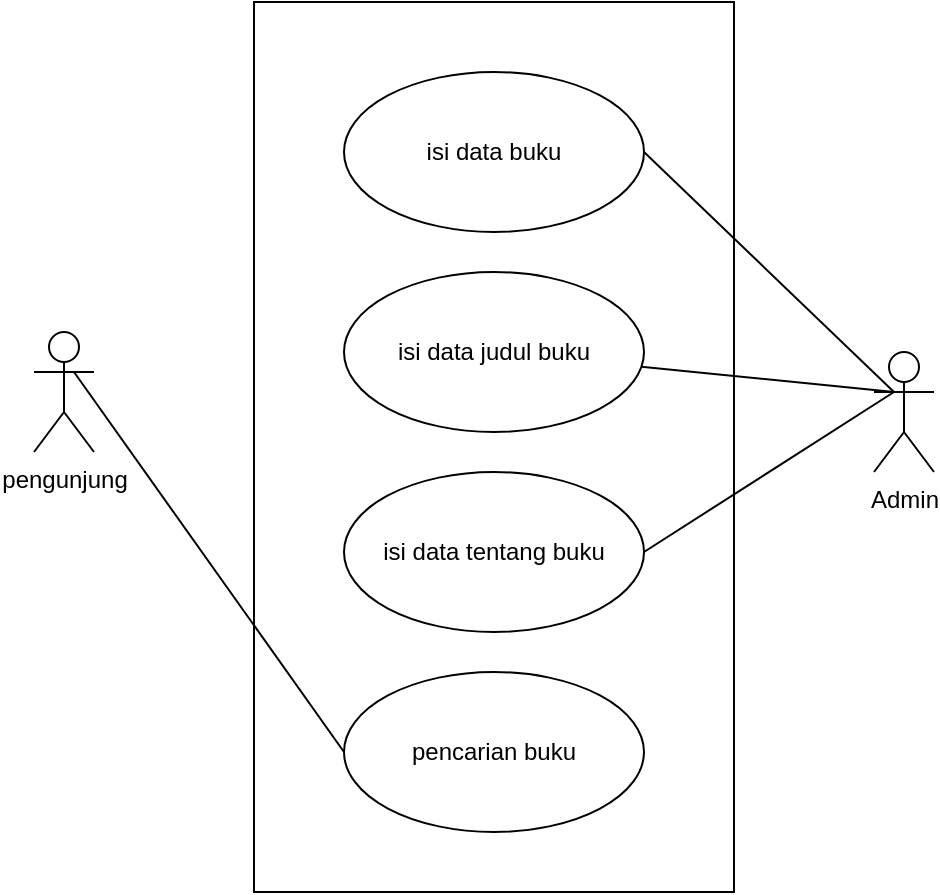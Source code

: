 <mxfile version="22.1.3" type="github">
  <diagram name="Halaman-1" id="DXYApmoeqI3KBsbJYd7E">
    <mxGraphModel dx="503" dy="273" grid="1" gridSize="10" guides="1" tooltips="1" connect="1" arrows="1" fold="1" page="1" pageScale="1" pageWidth="827" pageHeight="1169" math="0" shadow="0">
      <root>
        <mxCell id="0" />
        <mxCell id="1" parent="0" />
        <mxCell id="exlBTlqESoyAioadJ_Il-2" value="" style="rounded=0;whiteSpace=wrap;html=1;" vertex="1" parent="1">
          <mxGeometry x="240" y="45" width="240" height="445" as="geometry" />
        </mxCell>
        <mxCell id="exlBTlqESoyAioadJ_Il-5" value="pengunjung" style="shape=umlActor;verticalLabelPosition=bottom;verticalAlign=top;html=1;outlineConnect=0;" vertex="1" parent="1">
          <mxGeometry x="130" y="210" width="30" height="60" as="geometry" />
        </mxCell>
        <mxCell id="exlBTlqESoyAioadJ_Il-6" value="Admin" style="shape=umlActor;verticalLabelPosition=bottom;verticalAlign=top;html=1;outlineConnect=0;" vertex="1" parent="1">
          <mxGeometry x="550" y="220" width="30" height="60" as="geometry" />
        </mxCell>
        <mxCell id="exlBTlqESoyAioadJ_Il-7" value="isi data buku" style="ellipse;whiteSpace=wrap;html=1;" vertex="1" parent="1">
          <mxGeometry x="285" y="80" width="150" height="80" as="geometry" />
        </mxCell>
        <mxCell id="exlBTlqESoyAioadJ_Il-10" value="isi data judul buku" style="ellipse;whiteSpace=wrap;html=1;" vertex="1" parent="1">
          <mxGeometry x="285" y="180" width="150" height="80" as="geometry" />
        </mxCell>
        <mxCell id="exlBTlqESoyAioadJ_Il-11" value="isi data tentang buku" style="ellipse;whiteSpace=wrap;html=1;" vertex="1" parent="1">
          <mxGeometry x="285" y="280" width="150" height="80" as="geometry" />
        </mxCell>
        <mxCell id="exlBTlqESoyAioadJ_Il-12" value="pencarian buku" style="ellipse;whiteSpace=wrap;html=1;" vertex="1" parent="1">
          <mxGeometry x="285" y="380" width="150" height="80" as="geometry" />
        </mxCell>
        <mxCell id="exlBTlqESoyAioadJ_Il-15" value="" style="endArrow=none;html=1;rounded=0;exitX=1;exitY=0.5;exitDx=0;exitDy=0;" edge="1" parent="1" source="exlBTlqESoyAioadJ_Il-7">
          <mxGeometry width="50" height="50" relative="1" as="geometry">
            <mxPoint x="390" y="280" as="sourcePoint" />
            <mxPoint x="560" y="240" as="targetPoint" />
            <Array as="points">
              <mxPoint x="560" y="240" />
            </Array>
          </mxGeometry>
        </mxCell>
        <mxCell id="exlBTlqESoyAioadJ_Il-16" value="" style="endArrow=none;html=1;rounded=0;" edge="1" parent="1" source="exlBTlqESoyAioadJ_Il-10">
          <mxGeometry width="50" height="50" relative="1" as="geometry">
            <mxPoint x="445" y="130" as="sourcePoint" />
            <mxPoint x="560" y="240" as="targetPoint" />
            <Array as="points">
              <mxPoint x="560" y="240" />
            </Array>
          </mxGeometry>
        </mxCell>
        <mxCell id="exlBTlqESoyAioadJ_Il-17" value="" style="endArrow=none;html=1;rounded=0;exitX=1;exitY=0.5;exitDx=0;exitDy=0;" edge="1" parent="1" source="exlBTlqESoyAioadJ_Il-11">
          <mxGeometry width="50" height="50" relative="1" as="geometry">
            <mxPoint x="444" y="237" as="sourcePoint" />
            <mxPoint x="560" y="240" as="targetPoint" />
            <Array as="points">
              <mxPoint x="560" y="240" />
            </Array>
          </mxGeometry>
        </mxCell>
        <mxCell id="exlBTlqESoyAioadJ_Il-18" value="" style="endArrow=none;html=1;rounded=0;entryX=0;entryY=0.5;entryDx=0;entryDy=0;" edge="1" parent="1" target="exlBTlqESoyAioadJ_Il-12">
          <mxGeometry width="50" height="50" relative="1" as="geometry">
            <mxPoint x="150" y="230" as="sourcePoint" />
            <mxPoint x="540" y="420" as="targetPoint" />
            <Array as="points">
              <mxPoint x="150" y="230" />
            </Array>
          </mxGeometry>
        </mxCell>
      </root>
    </mxGraphModel>
  </diagram>
</mxfile>
